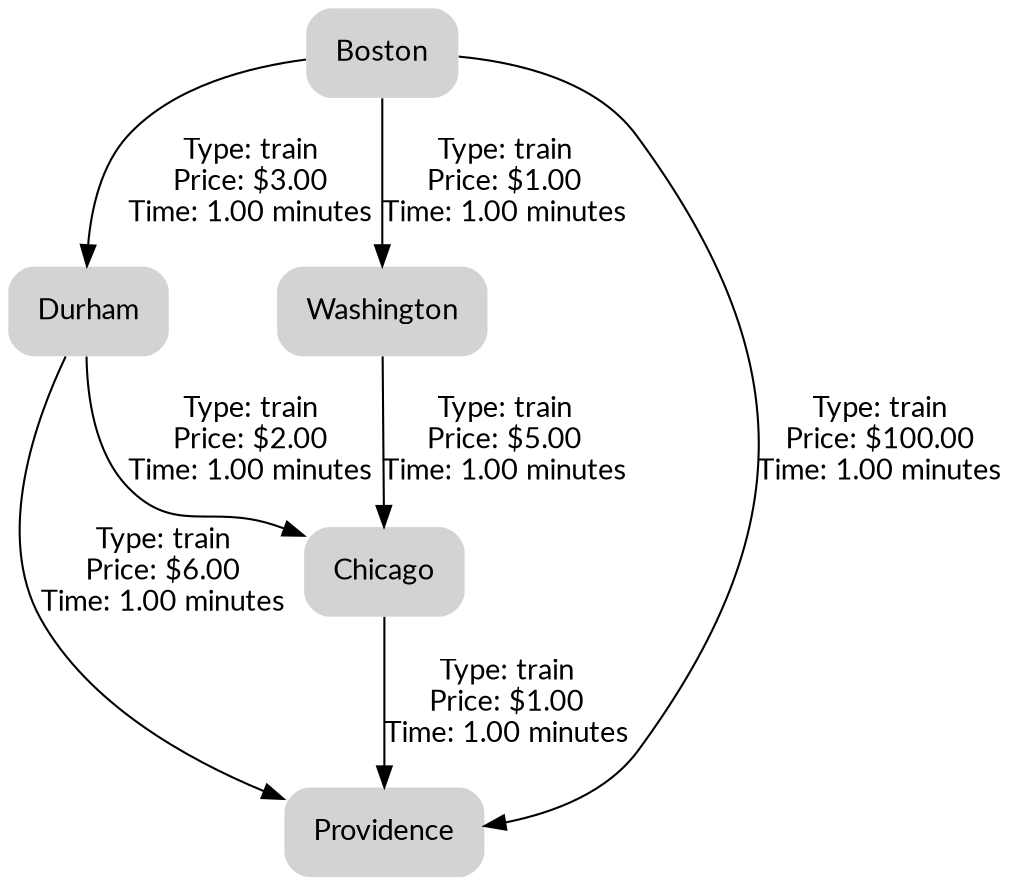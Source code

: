 digraph TravelPlanner {
	node [shape="plaintext" style="filled, rounded" fontname="Lato" margin=0.2]
	edge [fontname="Lato" labeldistance=5]
	"Durham"
	"Chicago"
	"Providence"
	"Boston"
	"Washington"
	"Durham" -> "Providence" [label="Type: train\nPrice: $6.00\nTime: 1.00 minutes
"]
	"Durham" -> "Chicago" [label="Type: train\nPrice: $2.00\nTime: 1.00 minutes
"]
	"Chicago" -> "Providence" [label="Type: train\nPrice: $1.00\nTime: 1.00 minutes
"]
	"Boston" -> "Washington" [label="Type: train\nPrice: $1.00\nTime: 1.00 minutes
"]
	"Boston" -> "Durham" [label="Type: train\nPrice: $3.00\nTime: 1.00 minutes
"]
	"Boston" -> "Providence" [label="Type: train\nPrice: $100.00\nTime: 1.00 minutes
"]
	"Washington" -> "Chicago" [label="Type: train\nPrice: $5.00\nTime: 1.00 minutes
"]
}